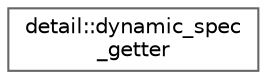 digraph "类继承关系图"
{
 // LATEX_PDF_SIZE
  bgcolor="transparent";
  edge [fontname=Helvetica,fontsize=10,labelfontname=Helvetica,labelfontsize=10];
  node [fontname=Helvetica,fontsize=10,shape=box,height=0.2,width=0.4];
  rankdir="LR";
  Node0 [id="Node000000",label="detail::dynamic_spec\l_getter",height=0.2,width=0.4,color="grey40", fillcolor="white", style="filled",URL="$structdetail_1_1dynamic__spec__getter.html",tooltip=" "];
}
